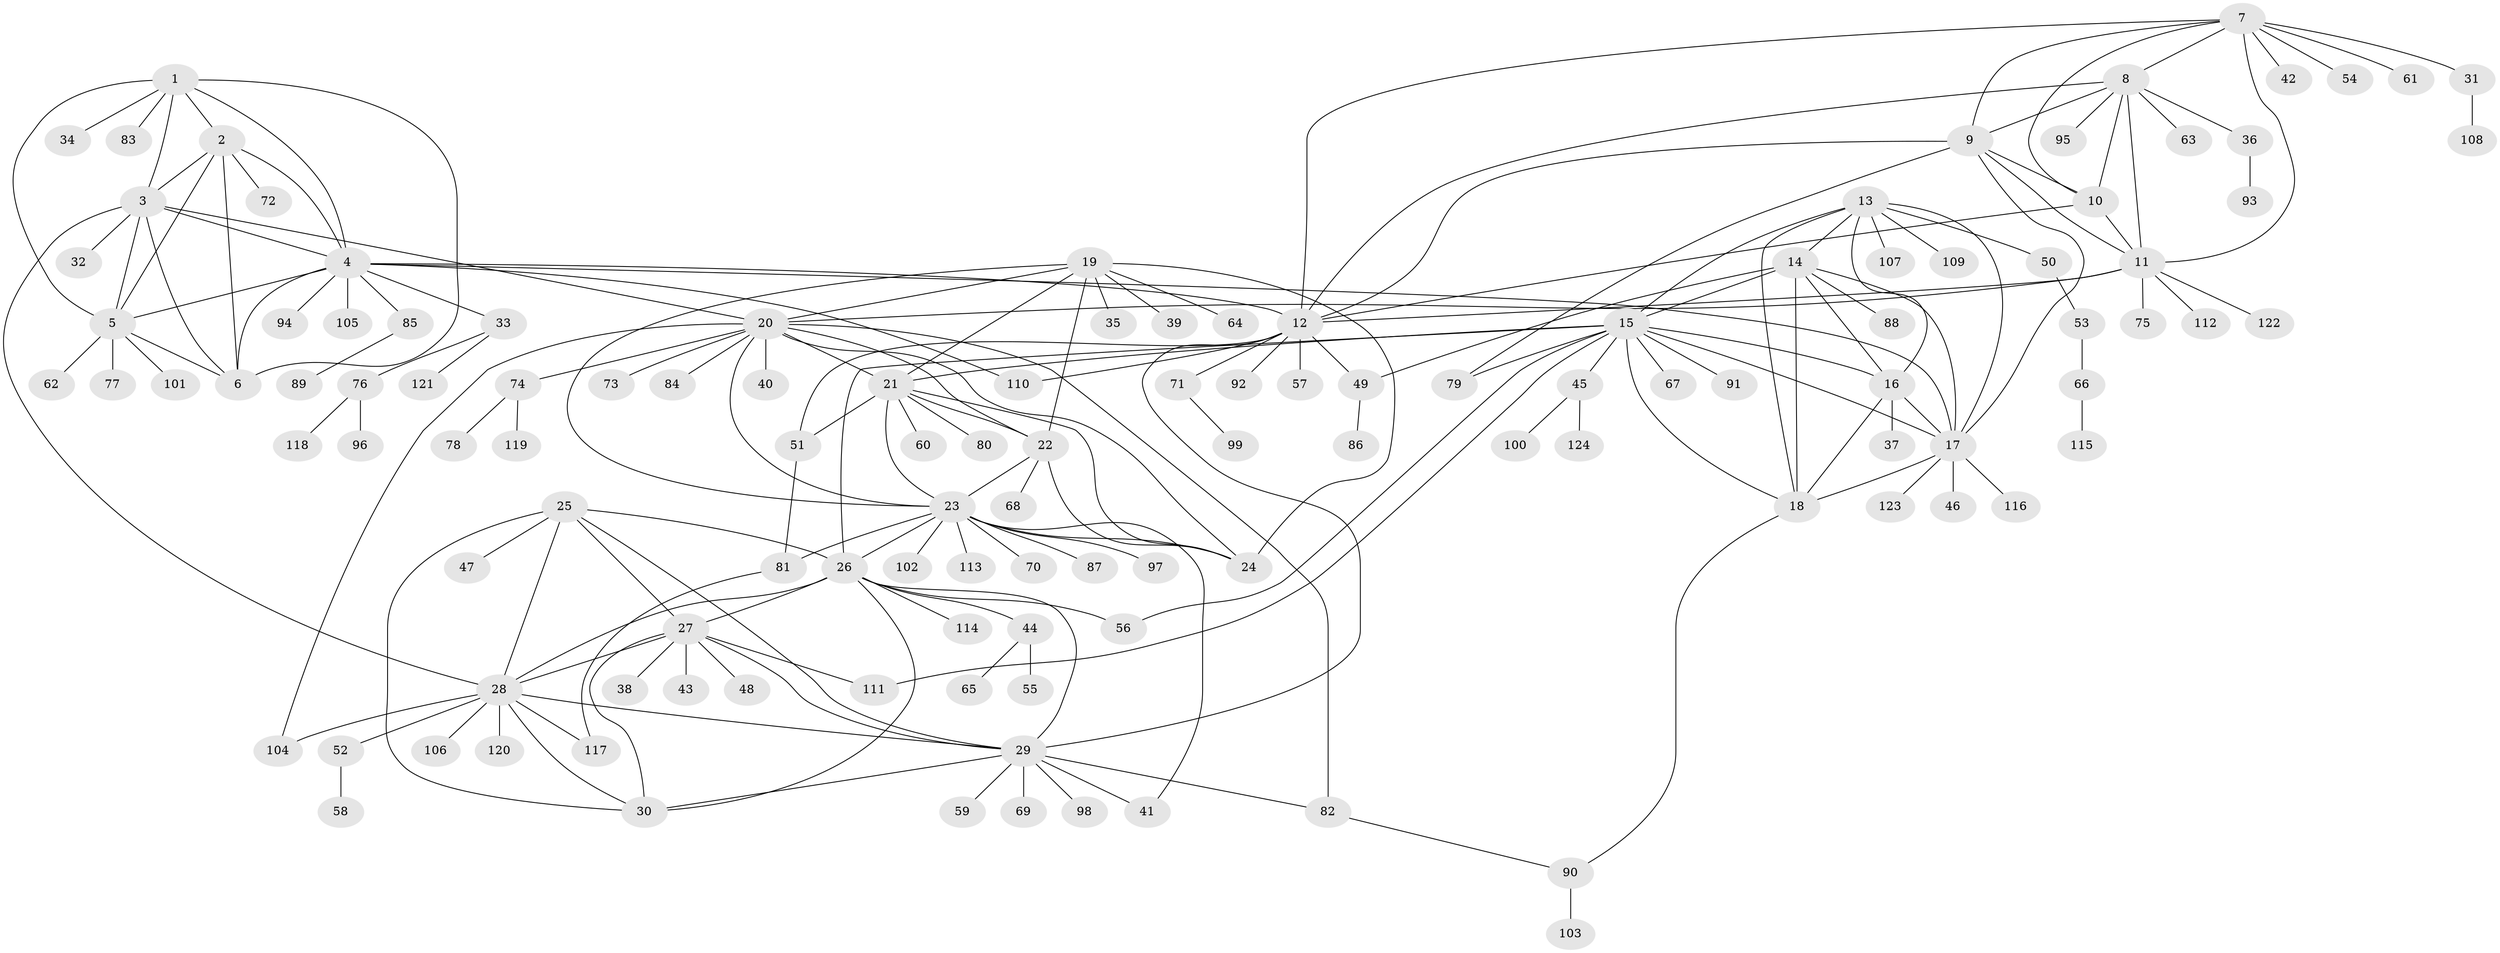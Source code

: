 // coarse degree distribution, {4: 0.041666666666666664, 12: 0.020833333333333332, 5: 0.010416666666666666, 7: 0.052083333333333336, 6: 0.041666666666666664, 11: 0.020833333333333332, 8: 0.010416666666666666, 13: 0.010416666666666666, 9: 0.010416666666666666, 15: 0.010416666666666666, 3: 0.041666666666666664, 1: 0.59375, 2: 0.13541666666666666}
// Generated by graph-tools (version 1.1) at 2025/52/02/27/25 19:52:14]
// undirected, 124 vertices, 191 edges
graph export_dot {
graph [start="1"]
  node [color=gray90,style=filled];
  1;
  2;
  3;
  4;
  5;
  6;
  7;
  8;
  9;
  10;
  11;
  12;
  13;
  14;
  15;
  16;
  17;
  18;
  19;
  20;
  21;
  22;
  23;
  24;
  25;
  26;
  27;
  28;
  29;
  30;
  31;
  32;
  33;
  34;
  35;
  36;
  37;
  38;
  39;
  40;
  41;
  42;
  43;
  44;
  45;
  46;
  47;
  48;
  49;
  50;
  51;
  52;
  53;
  54;
  55;
  56;
  57;
  58;
  59;
  60;
  61;
  62;
  63;
  64;
  65;
  66;
  67;
  68;
  69;
  70;
  71;
  72;
  73;
  74;
  75;
  76;
  77;
  78;
  79;
  80;
  81;
  82;
  83;
  84;
  85;
  86;
  87;
  88;
  89;
  90;
  91;
  92;
  93;
  94;
  95;
  96;
  97;
  98;
  99;
  100;
  101;
  102;
  103;
  104;
  105;
  106;
  107;
  108;
  109;
  110;
  111;
  112;
  113;
  114;
  115;
  116;
  117;
  118;
  119;
  120;
  121;
  122;
  123;
  124;
  1 -- 2;
  1 -- 3;
  1 -- 4;
  1 -- 5;
  1 -- 6;
  1 -- 34;
  1 -- 83;
  2 -- 3;
  2 -- 4;
  2 -- 5;
  2 -- 6;
  2 -- 72;
  3 -- 4;
  3 -- 5;
  3 -- 6;
  3 -- 20;
  3 -- 28;
  3 -- 32;
  4 -- 5;
  4 -- 6;
  4 -- 12;
  4 -- 17;
  4 -- 33;
  4 -- 85;
  4 -- 94;
  4 -- 105;
  4 -- 110;
  5 -- 6;
  5 -- 62;
  5 -- 77;
  5 -- 101;
  7 -- 8;
  7 -- 9;
  7 -- 10;
  7 -- 11;
  7 -- 12;
  7 -- 31;
  7 -- 42;
  7 -- 54;
  7 -- 61;
  8 -- 9;
  8 -- 10;
  8 -- 11;
  8 -- 12;
  8 -- 36;
  8 -- 63;
  8 -- 95;
  9 -- 10;
  9 -- 11;
  9 -- 12;
  9 -- 17;
  9 -- 79;
  10 -- 11;
  10 -- 12;
  11 -- 12;
  11 -- 20;
  11 -- 75;
  11 -- 112;
  11 -- 122;
  12 -- 29;
  12 -- 49;
  12 -- 51;
  12 -- 57;
  12 -- 71;
  12 -- 92;
  12 -- 110;
  13 -- 14;
  13 -- 15;
  13 -- 16;
  13 -- 17;
  13 -- 18;
  13 -- 50;
  13 -- 107;
  13 -- 109;
  14 -- 15;
  14 -- 16;
  14 -- 17;
  14 -- 18;
  14 -- 49;
  14 -- 88;
  15 -- 16;
  15 -- 17;
  15 -- 18;
  15 -- 21;
  15 -- 26;
  15 -- 45;
  15 -- 56;
  15 -- 67;
  15 -- 79;
  15 -- 91;
  15 -- 111;
  16 -- 17;
  16 -- 18;
  16 -- 37;
  17 -- 18;
  17 -- 46;
  17 -- 116;
  17 -- 123;
  18 -- 90;
  19 -- 20;
  19 -- 21;
  19 -- 22;
  19 -- 23;
  19 -- 24;
  19 -- 35;
  19 -- 39;
  19 -- 64;
  20 -- 21;
  20 -- 22;
  20 -- 23;
  20 -- 24;
  20 -- 40;
  20 -- 73;
  20 -- 74;
  20 -- 82;
  20 -- 84;
  20 -- 104;
  21 -- 22;
  21 -- 23;
  21 -- 24;
  21 -- 51;
  21 -- 60;
  21 -- 80;
  22 -- 23;
  22 -- 24;
  22 -- 68;
  23 -- 24;
  23 -- 26;
  23 -- 41;
  23 -- 70;
  23 -- 81;
  23 -- 87;
  23 -- 97;
  23 -- 102;
  23 -- 113;
  25 -- 26;
  25 -- 27;
  25 -- 28;
  25 -- 29;
  25 -- 30;
  25 -- 47;
  26 -- 27;
  26 -- 28;
  26 -- 29;
  26 -- 30;
  26 -- 44;
  26 -- 56;
  26 -- 114;
  27 -- 28;
  27 -- 29;
  27 -- 30;
  27 -- 38;
  27 -- 43;
  27 -- 48;
  27 -- 111;
  28 -- 29;
  28 -- 30;
  28 -- 52;
  28 -- 104;
  28 -- 106;
  28 -- 117;
  28 -- 120;
  29 -- 30;
  29 -- 41;
  29 -- 59;
  29 -- 69;
  29 -- 82;
  29 -- 98;
  31 -- 108;
  33 -- 76;
  33 -- 121;
  36 -- 93;
  44 -- 55;
  44 -- 65;
  45 -- 100;
  45 -- 124;
  49 -- 86;
  50 -- 53;
  51 -- 81;
  52 -- 58;
  53 -- 66;
  66 -- 115;
  71 -- 99;
  74 -- 78;
  74 -- 119;
  76 -- 96;
  76 -- 118;
  81 -- 117;
  82 -- 90;
  85 -- 89;
  90 -- 103;
}

